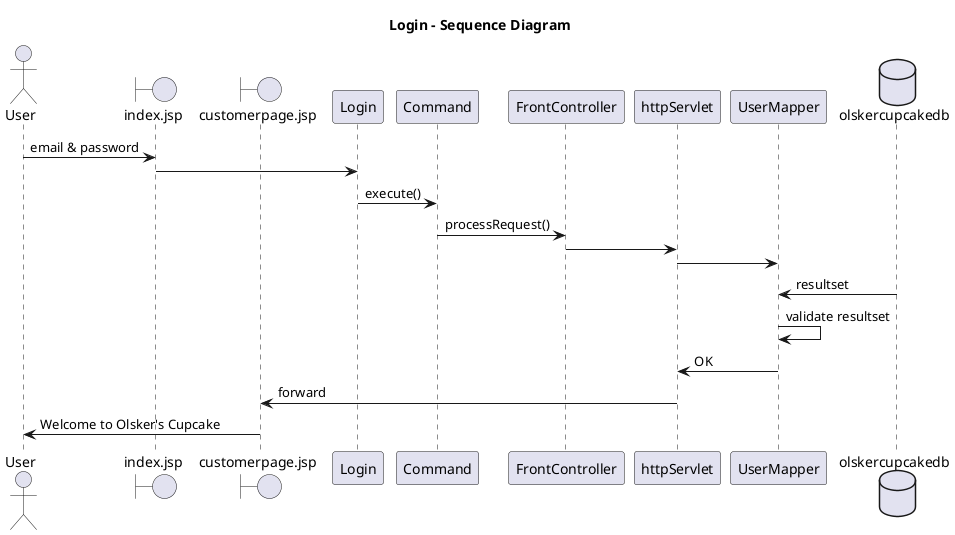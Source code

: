@startuml

title "Login - Sequence Diagram"

actor User
boundary index.jsp
boundary customerpage.jsp
participant Login
participant Command
participant FrontController
participant httpServlet
participant UserMapper
database olskercupcakedb

User -> index.jsp : email & password
index.jsp -> Login
Login -> Command: execute()
Command -> FrontController: processRequest()
FrontController -> httpServlet:
httpServlet -> UserMapper:

olskercupcakedb -> UserMapper: resultset
UserMapper -> UserMapper: validate resultset
UserMapper -> httpServlet: OK
httpServlet -> customerpage.jsp: forward
customerpage.jsp -> User: Welcome to Olsker's Cupcake

@enduml